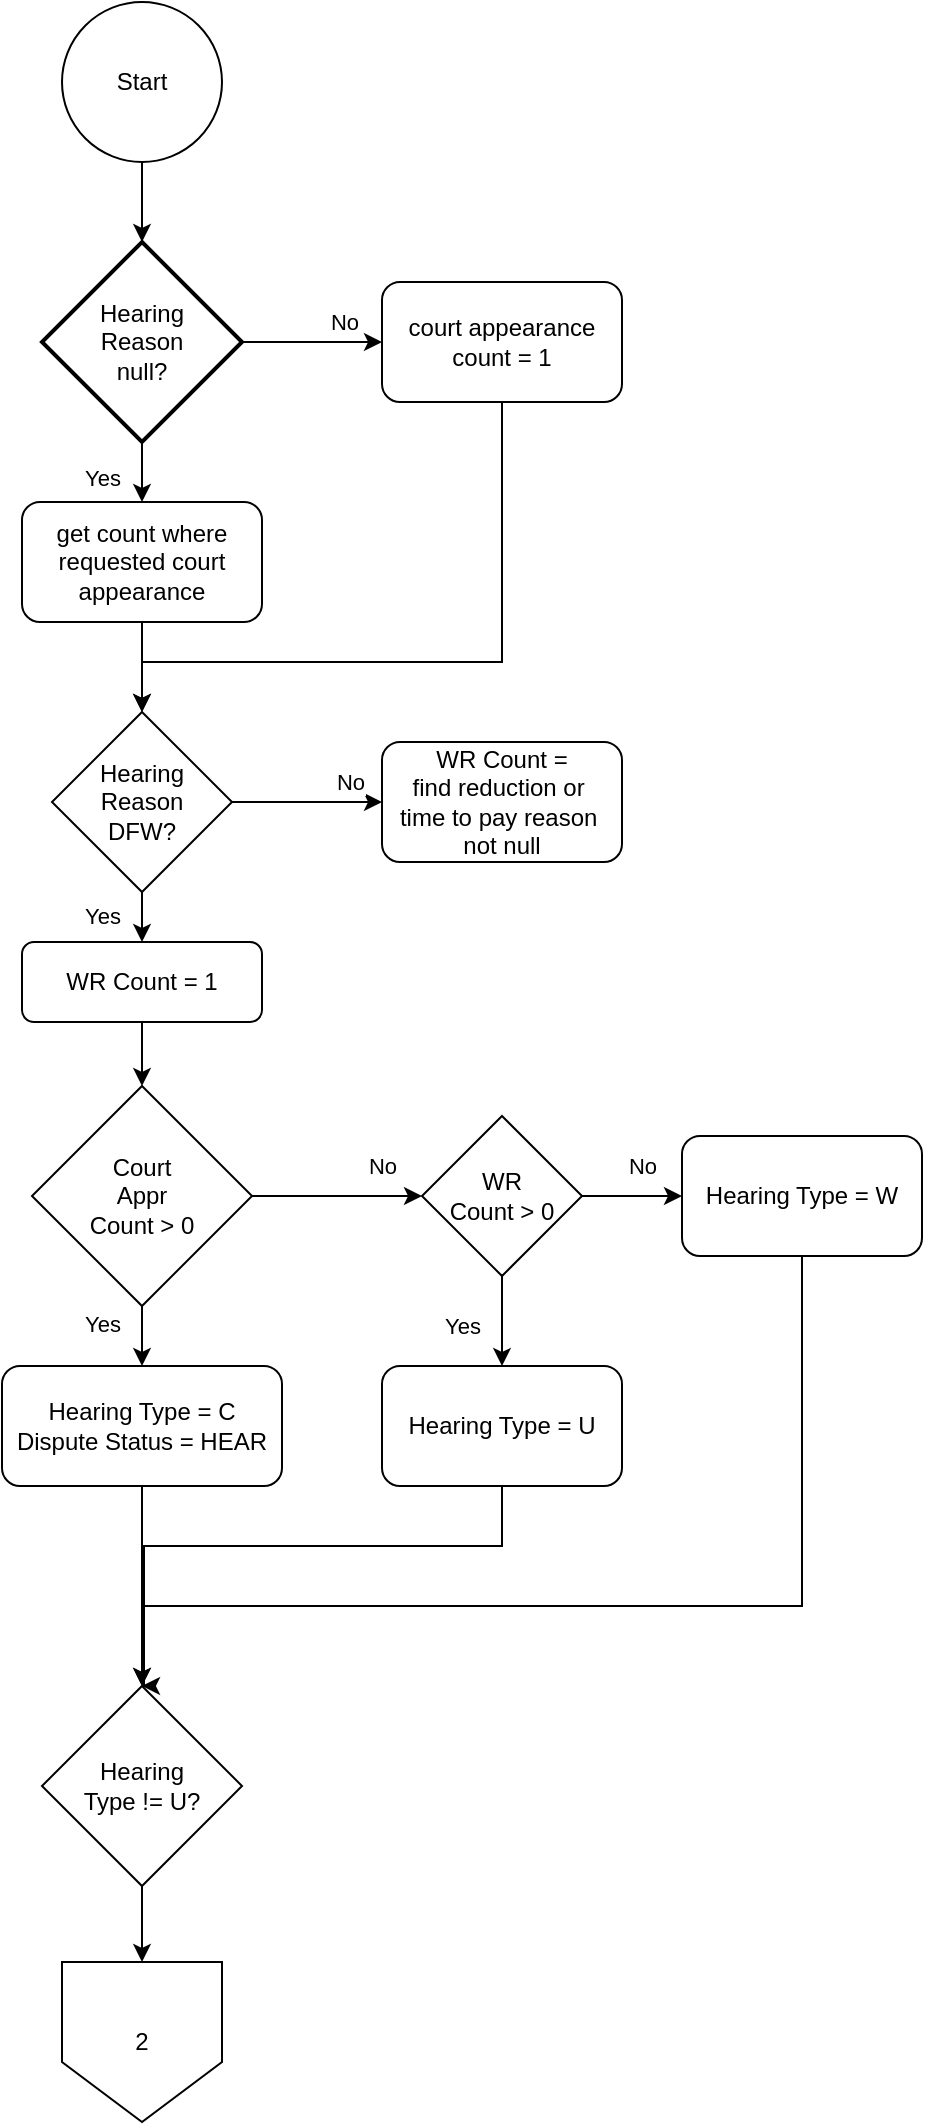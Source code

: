 <mxfile version="26.0.4" pages="5">
  <diagram id="C5RBs43oDa-KdzZeNtuy" name="prCreateDispute">
    <mxGraphModel dx="1434" dy="836" grid="1" gridSize="10" guides="1" tooltips="1" connect="1" arrows="1" fold="1" page="1" pageScale="1" pageWidth="827" pageHeight="1169" math="0" shadow="0">
      <root>
        <mxCell id="WIyWlLk6GJQsqaUBKTNV-0" />
        <mxCell id="WIyWlLk6GJQsqaUBKTNV-1" parent="WIyWlLk6GJQsqaUBKTNV-0" />
        <mxCell id="m1DdPAOqQGmF588avAD0-4" value="" style="edgeStyle=orthogonalEdgeStyle;rounded=0;orthogonalLoop=1;jettySize=auto;html=1;" edge="1" parent="WIyWlLk6GJQsqaUBKTNV-1" source="m1DdPAOqQGmF588avAD0-1" target="m1DdPAOqQGmF588avAD0-3">
          <mxGeometry relative="1" as="geometry" />
        </mxCell>
        <mxCell id="m1DdPAOqQGmF588avAD0-5" value="Yes" style="edgeLabel;html=1;align=center;verticalAlign=middle;resizable=0;points=[];" vertex="1" connectable="0" parent="m1DdPAOqQGmF588avAD0-4">
          <mxGeometry x="-0.425" y="-2" relative="1" as="geometry">
            <mxPoint x="-18" y="3" as="offset" />
          </mxGeometry>
        </mxCell>
        <mxCell id="m1DdPAOqQGmF588avAD0-7" value="" style="edgeStyle=orthogonalEdgeStyle;rounded=0;orthogonalLoop=1;jettySize=auto;html=1;" edge="1" parent="WIyWlLk6GJQsqaUBKTNV-1" source="m1DdPAOqQGmF588avAD0-1" target="m1DdPAOqQGmF588avAD0-6">
          <mxGeometry relative="1" as="geometry" />
        </mxCell>
        <mxCell id="m1DdPAOqQGmF588avAD0-8" value="No" style="edgeLabel;html=1;align=center;verticalAlign=middle;resizable=0;points=[];" vertex="1" connectable="0" parent="m1DdPAOqQGmF588avAD0-7">
          <mxGeometry x="-0.16" y="-1" relative="1" as="geometry">
            <mxPoint x="21" y="-11" as="offset" />
          </mxGeometry>
        </mxCell>
        <mxCell id="m1DdPAOqQGmF588avAD0-1" value="Hearing&lt;div&gt;Reason&lt;/div&gt;&lt;div&gt;null?&lt;/div&gt;" style="strokeWidth=2;html=1;shape=mxgraph.flowchart.decision;whiteSpace=wrap;" vertex="1" parent="WIyWlLk6GJQsqaUBKTNV-1">
          <mxGeometry x="100" y="160" width="100" height="100" as="geometry" />
        </mxCell>
        <mxCell id="m1DdPAOqQGmF588avAD0-12" value="" style="edgeStyle=orthogonalEdgeStyle;rounded=0;orthogonalLoop=1;jettySize=auto;html=1;" edge="1" parent="WIyWlLk6GJQsqaUBKTNV-1" source="m1DdPAOqQGmF588avAD0-3" target="m1DdPAOqQGmF588avAD0-9">
          <mxGeometry relative="1" as="geometry" />
        </mxCell>
        <mxCell id="m1DdPAOqQGmF588avAD0-3" value="get count where&lt;div&gt;requested court&lt;/div&gt;&lt;div&gt;appearance&lt;/div&gt;" style="rounded=1;whiteSpace=wrap;html=1;" vertex="1" parent="WIyWlLk6GJQsqaUBKTNV-1">
          <mxGeometry x="90" y="290" width="120" height="60" as="geometry" />
        </mxCell>
        <mxCell id="m1DdPAOqQGmF588avAD0-13" style="edgeStyle=orthogonalEdgeStyle;rounded=0;orthogonalLoop=1;jettySize=auto;html=1;" edge="1" parent="WIyWlLk6GJQsqaUBKTNV-1" source="m1DdPAOqQGmF588avAD0-6" target="m1DdPAOqQGmF588avAD0-9">
          <mxGeometry relative="1" as="geometry">
            <Array as="points">
              <mxPoint x="330" y="370" />
              <mxPoint x="150" y="370" />
            </Array>
          </mxGeometry>
        </mxCell>
        <mxCell id="m1DdPAOqQGmF588avAD0-6" value="court appearance&lt;div&gt;count = 1&lt;/div&gt;" style="rounded=1;whiteSpace=wrap;html=1;" vertex="1" parent="WIyWlLk6GJQsqaUBKTNV-1">
          <mxGeometry x="270" y="180" width="120" height="60" as="geometry" />
        </mxCell>
        <mxCell id="m1DdPAOqQGmF588avAD0-15" value="" style="edgeStyle=orthogonalEdgeStyle;rounded=0;orthogonalLoop=1;jettySize=auto;html=1;" edge="1" parent="WIyWlLk6GJQsqaUBKTNV-1" source="m1DdPAOqQGmF588avAD0-9" target="m1DdPAOqQGmF588avAD0-14">
          <mxGeometry relative="1" as="geometry" />
        </mxCell>
        <mxCell id="m1DdPAOqQGmF588avAD0-16" value="No" style="edgeLabel;html=1;align=center;verticalAlign=middle;resizable=0;points=[];" vertex="1" connectable="0" parent="m1DdPAOqQGmF588avAD0-15">
          <mxGeometry x="-0.45" y="1" relative="1" as="geometry">
            <mxPoint x="38" y="-9" as="offset" />
          </mxGeometry>
        </mxCell>
        <mxCell id="m1DdPAOqQGmF588avAD0-18" value="" style="edgeStyle=orthogonalEdgeStyle;rounded=0;orthogonalLoop=1;jettySize=auto;html=1;" edge="1" parent="WIyWlLk6GJQsqaUBKTNV-1" source="m1DdPAOqQGmF588avAD0-9" target="m1DdPAOqQGmF588avAD0-17">
          <mxGeometry relative="1" as="geometry" />
        </mxCell>
        <mxCell id="m1DdPAOqQGmF588avAD0-37" value="Yes" style="edgeLabel;html=1;align=center;verticalAlign=middle;resizable=0;points=[];" vertex="1" connectable="0" parent="m1DdPAOqQGmF588avAD0-18">
          <mxGeometry x="0.527" y="-2" relative="1" as="geometry">
            <mxPoint x="-18" as="offset" />
          </mxGeometry>
        </mxCell>
        <mxCell id="m1DdPAOqQGmF588avAD0-9" value="Hearing&lt;div&gt;Reason&lt;/div&gt;&lt;div&gt;DFW?&lt;/div&gt;" style="rhombus;whiteSpace=wrap;html=1;" vertex="1" parent="WIyWlLk6GJQsqaUBKTNV-1">
          <mxGeometry x="105" y="395" width="90" height="90" as="geometry" />
        </mxCell>
        <mxCell id="m1DdPAOqQGmF588avAD0-14" value="WR Count =&lt;div&gt;find reduction or&amp;nbsp;&lt;/div&gt;&lt;div&gt;time to pay reason&amp;nbsp;&lt;/div&gt;&lt;div&gt;not null&lt;/div&gt;" style="rounded=1;whiteSpace=wrap;html=1;" vertex="1" parent="WIyWlLk6GJQsqaUBKTNV-1">
          <mxGeometry x="270" y="410" width="120" height="60" as="geometry" />
        </mxCell>
        <mxCell id="m1DdPAOqQGmF588avAD0-20" value="" style="edgeStyle=orthogonalEdgeStyle;rounded=0;orthogonalLoop=1;jettySize=auto;html=1;" edge="1" parent="WIyWlLk6GJQsqaUBKTNV-1" source="m1DdPAOqQGmF588avAD0-17" target="m1DdPAOqQGmF588avAD0-19">
          <mxGeometry relative="1" as="geometry" />
        </mxCell>
        <mxCell id="m1DdPAOqQGmF588avAD0-17" value="WR Count = 1" style="rounded=1;whiteSpace=wrap;html=1;" vertex="1" parent="WIyWlLk6GJQsqaUBKTNV-1">
          <mxGeometry x="90" y="510" width="120" height="40" as="geometry" />
        </mxCell>
        <mxCell id="m1DdPAOqQGmF588avAD0-22" value="" style="edgeStyle=orthogonalEdgeStyle;rounded=0;orthogonalLoop=1;jettySize=auto;html=1;" edge="1" parent="WIyWlLk6GJQsqaUBKTNV-1" source="m1DdPAOqQGmF588avAD0-19" target="m1DdPAOqQGmF588avAD0-21">
          <mxGeometry relative="1" as="geometry" />
        </mxCell>
        <mxCell id="m1DdPAOqQGmF588avAD0-30" value="No" style="edgeLabel;html=1;align=center;verticalAlign=middle;resizable=0;points=[];" vertex="1" connectable="0" parent="m1DdPAOqQGmF588avAD0-22">
          <mxGeometry x="-0.2" y="1" relative="1" as="geometry">
            <mxPoint x="31" y="-14" as="offset" />
          </mxGeometry>
        </mxCell>
        <mxCell id="m1DdPAOqQGmF588avAD0-24" value="" style="edgeStyle=orthogonalEdgeStyle;rounded=0;orthogonalLoop=1;jettySize=auto;html=1;" edge="1" parent="WIyWlLk6GJQsqaUBKTNV-1" source="m1DdPAOqQGmF588avAD0-19" target="m1DdPAOqQGmF588avAD0-23">
          <mxGeometry relative="1" as="geometry" />
        </mxCell>
        <mxCell id="m1DdPAOqQGmF588avAD0-29" value="Yes" style="edgeLabel;html=1;align=center;verticalAlign=middle;resizable=0;points=[];" vertex="1" connectable="0" parent="m1DdPAOqQGmF588avAD0-24">
          <mxGeometry x="-0.64" y="-1" relative="1" as="geometry">
            <mxPoint x="-19" as="offset" />
          </mxGeometry>
        </mxCell>
        <mxCell id="m1DdPAOqQGmF588avAD0-19" value="Court&lt;div&gt;Appr&lt;/div&gt;&lt;div&gt;Count &amp;gt; 0&lt;/div&gt;" style="rhombus;whiteSpace=wrap;html=1;" vertex="1" parent="WIyWlLk6GJQsqaUBKTNV-1">
          <mxGeometry x="95" y="582" width="110" height="110" as="geometry" />
        </mxCell>
        <mxCell id="m1DdPAOqQGmF588avAD0-27" value="" style="edgeStyle=orthogonalEdgeStyle;rounded=0;orthogonalLoop=1;jettySize=auto;html=1;" edge="1" parent="WIyWlLk6GJQsqaUBKTNV-1" source="m1DdPAOqQGmF588avAD0-21" target="m1DdPAOqQGmF588avAD0-25">
          <mxGeometry relative="1" as="geometry" />
        </mxCell>
        <mxCell id="m1DdPAOqQGmF588avAD0-28" value="Yes" style="edgeLabel;html=1;align=center;verticalAlign=middle;resizable=0;points=[];" vertex="1" connectable="0" parent="m1DdPAOqQGmF588avAD0-27">
          <mxGeometry x="-0.289" relative="1" as="geometry">
            <mxPoint x="-20" y="9" as="offset" />
          </mxGeometry>
        </mxCell>
        <mxCell id="m1DdPAOqQGmF588avAD0-31" value="" style="edgeStyle=orthogonalEdgeStyle;rounded=0;orthogonalLoop=1;jettySize=auto;html=1;" edge="1" parent="WIyWlLk6GJQsqaUBKTNV-1" source="m1DdPAOqQGmF588avAD0-21" target="m1DdPAOqQGmF588avAD0-26">
          <mxGeometry relative="1" as="geometry" />
        </mxCell>
        <mxCell id="m1DdPAOqQGmF588avAD0-32" value="No" style="edgeLabel;html=1;align=center;verticalAlign=middle;resizable=0;points=[];" vertex="1" connectable="0" parent="m1DdPAOqQGmF588avAD0-31">
          <mxGeometry x="-0.16" y="2" relative="1" as="geometry">
            <mxPoint x="9" y="-13" as="offset" />
          </mxGeometry>
        </mxCell>
        <mxCell id="m1DdPAOqQGmF588avAD0-21" value="WR&lt;div&gt;Count &amp;gt; 0&lt;/div&gt;" style="rhombus;whiteSpace=wrap;html=1;" vertex="1" parent="WIyWlLk6GJQsqaUBKTNV-1">
          <mxGeometry x="290" y="597" width="80" height="80" as="geometry" />
        </mxCell>
        <mxCell id="m1DdPAOqQGmF588avAD0-34" value="" style="edgeStyle=orthogonalEdgeStyle;rounded=0;orthogonalLoop=1;jettySize=auto;html=1;" edge="1" parent="WIyWlLk6GJQsqaUBKTNV-1" source="m1DdPAOqQGmF588avAD0-23" target="m1DdPAOqQGmF588avAD0-33">
          <mxGeometry relative="1" as="geometry" />
        </mxCell>
        <mxCell id="m1DdPAOqQGmF588avAD0-23" value="Hearing Type = C&lt;div&gt;Dispute Status = HEAR&lt;/div&gt;" style="rounded=1;whiteSpace=wrap;html=1;" vertex="1" parent="WIyWlLk6GJQsqaUBKTNV-1">
          <mxGeometry x="80" y="722" width="140" height="60" as="geometry" />
        </mxCell>
        <mxCell id="m1DdPAOqQGmF588avAD0-35" style="edgeStyle=orthogonalEdgeStyle;rounded=0;orthogonalLoop=1;jettySize=auto;html=1;" edge="1" parent="WIyWlLk6GJQsqaUBKTNV-1" source="m1DdPAOqQGmF588avAD0-25">
          <mxGeometry relative="1" as="geometry">
            <mxPoint x="150" y="882" as="targetPoint" />
            <Array as="points">
              <mxPoint x="330" y="812" />
              <mxPoint x="151" y="812" />
            </Array>
          </mxGeometry>
        </mxCell>
        <mxCell id="m1DdPAOqQGmF588avAD0-25" value="Hearing Type = U" style="rounded=1;whiteSpace=wrap;html=1;" vertex="1" parent="WIyWlLk6GJQsqaUBKTNV-1">
          <mxGeometry x="270" y="722" width="120" height="60" as="geometry" />
        </mxCell>
        <mxCell id="m1DdPAOqQGmF588avAD0-36" style="edgeStyle=orthogonalEdgeStyle;rounded=0;orthogonalLoop=1;jettySize=auto;html=1;" edge="1" parent="WIyWlLk6GJQsqaUBKTNV-1" source="m1DdPAOqQGmF588avAD0-26" target="m1DdPAOqQGmF588avAD0-33">
          <mxGeometry relative="1" as="geometry">
            <Array as="points">
              <mxPoint x="480" y="842" />
              <mxPoint x="150" y="842" />
            </Array>
          </mxGeometry>
        </mxCell>
        <mxCell id="m1DdPAOqQGmF588avAD0-26" value="Hearing Type = W" style="rounded=1;whiteSpace=wrap;html=1;" vertex="1" parent="WIyWlLk6GJQsqaUBKTNV-1">
          <mxGeometry x="420" y="607" width="120" height="60" as="geometry" />
        </mxCell>
        <mxCell id="Efubo1wc3UFcqpRqYSdm-0" value="" style="edgeStyle=orthogonalEdgeStyle;rounded=0;orthogonalLoop=1;jettySize=auto;html=1;" edge="1" parent="WIyWlLk6GJQsqaUBKTNV-1" source="m1DdPAOqQGmF588avAD0-33" target="m1DdPAOqQGmF588avAD0-38">
          <mxGeometry relative="1" as="geometry" />
        </mxCell>
        <mxCell id="m1DdPAOqQGmF588avAD0-33" value="Hearing&lt;div&gt;Type != U?&lt;/div&gt;" style="rhombus;whiteSpace=wrap;html=1;" vertex="1" parent="WIyWlLk6GJQsqaUBKTNV-1">
          <mxGeometry x="100" y="882" width="100" height="100" as="geometry" />
        </mxCell>
        <UserObject label="2" link="data:page/id,CHhvzhvkEKNey-iGWPLP" id="m1DdPAOqQGmF588avAD0-38">
          <mxCell style="shape=offPageConnector;whiteSpace=wrap;html=1;" vertex="1" parent="WIyWlLk6GJQsqaUBKTNV-1">
            <mxGeometry x="110" y="1020" width="80" height="80" as="geometry" />
          </mxCell>
        </UserObject>
        <mxCell id="xyjWh9T9Yjqq06rUmHZp-1" value="" style="edgeStyle=orthogonalEdgeStyle;rounded=0;orthogonalLoop=1;jettySize=auto;html=1;" edge="1" parent="WIyWlLk6GJQsqaUBKTNV-1" source="xyjWh9T9Yjqq06rUmHZp-0" target="m1DdPAOqQGmF588avAD0-1">
          <mxGeometry relative="1" as="geometry" />
        </mxCell>
        <mxCell id="xyjWh9T9Yjqq06rUmHZp-0" value="Start" style="ellipse;whiteSpace=wrap;html=1;aspect=fixed;" vertex="1" parent="WIyWlLk6GJQsqaUBKTNV-1">
          <mxGeometry x="110" y="40" width="80" height="80" as="geometry" />
        </mxCell>
      </root>
    </mxGraphModel>
  </diagram>
  <diagram id="CHhvzhvkEKNey-iGWPLP" name="2">
    <mxGraphModel dx="1434" dy="836" grid="1" gridSize="10" guides="1" tooltips="1" connect="1" arrows="1" fold="1" page="1" pageScale="1" pageWidth="850" pageHeight="1100" math="0" shadow="0">
      <root>
        <mxCell id="0" />
        <mxCell id="1" parent="0" />
        <mxCell id="yWGhMCB7Y8ylJ5BBb1BG-2" value="" style="edgeStyle=orthogonalEdgeStyle;rounded=0;orthogonalLoop=1;jettySize=auto;html=1;" edge="1" parent="1" source="0JwA-0Fz_8hX73jE5a2N-1" target="yWGhMCB7Y8ylJ5BBb1BG-1">
          <mxGeometry relative="1" as="geometry" />
        </mxCell>
        <UserObject label="2" link="data:page/id,C5RBs43oDa-KdzZeNtuy" id="0JwA-0Fz_8hX73jE5a2N-1">
          <mxCell style="shape=offPageConnector;whiteSpace=wrap;html=1;" vertex="1" parent="1">
            <mxGeometry x="105" y="40" width="80" height="80" as="geometry" />
          </mxCell>
        </UserObject>
        <mxCell id="yWGhMCB7Y8ylJ5BBb1BG-4" value="" style="edgeStyle=orthogonalEdgeStyle;rounded=0;orthogonalLoop=1;jettySize=auto;html=1;" edge="1" parent="1" source="yWGhMCB7Y8ylJ5BBb1BG-1" target="yWGhMCB7Y8ylJ5BBb1BG-3">
          <mxGeometry relative="1" as="geometry" />
        </mxCell>
        <mxCell id="yWGhMCB7Y8ylJ5BBb1BG-5" value="No" style="edgeLabel;html=1;align=center;verticalAlign=middle;resizable=0;points=[];" vertex="1" connectable="0" parent="yWGhMCB7Y8ylJ5BBb1BG-4">
          <mxGeometry x="-0.236" y="-2" relative="1" as="geometry">
            <mxPoint x="147" y="-17" as="offset" />
          </mxGeometry>
        </mxCell>
        <mxCell id="yWGhMCB7Y8ylJ5BBb1BG-7" value="" style="edgeStyle=orthogonalEdgeStyle;rounded=0;orthogonalLoop=1;jettySize=auto;html=1;" edge="1" parent="1" source="yWGhMCB7Y8ylJ5BBb1BG-1" target="yWGhMCB7Y8ylJ5BBb1BG-6">
          <mxGeometry relative="1" as="geometry" />
        </mxCell>
        <mxCell id="yWGhMCB7Y8ylJ5BBb1BG-8" value="Yes" style="edgeLabel;html=1;align=center;verticalAlign=middle;resizable=0;points=[];" vertex="1" connectable="0" parent="yWGhMCB7Y8ylJ5BBb1BG-7">
          <mxGeometry x="-0.48" y="-2" relative="1" as="geometry">
            <mxPoint x="-13" y="17" as="offset" />
          </mxGeometry>
        </mxCell>
        <mxCell id="yWGhMCB7Y8ylJ5BBb1BG-1" value="Does TCO&lt;div&gt;dispute&lt;/div&gt;&lt;div&gt;exist with&lt;/div&gt;&lt;div&gt;this RCC?&lt;/div&gt;" style="rhombus;whiteSpace=wrap;html=1;" vertex="1" parent="1">
          <mxGeometry x="80" y="140" width="130" height="130" as="geometry" />
        </mxCell>
        <mxCell id="2RO1lXmYmMBYdyaWNLi6-1" style="edgeStyle=orthogonalEdgeStyle;rounded=0;orthogonalLoop=1;jettySize=auto;html=1;exitX=0.5;exitY=1;exitDx=0;exitDy=0;entryX=0.5;entryY=0;entryDx=0;entryDy=0;" edge="1" parent="1" source="yWGhMCB7Y8ylJ5BBb1BG-3" target="yWGhMCB7Y8ylJ5BBb1BG-30">
          <mxGeometry relative="1" as="geometry">
            <mxPoint x="550" y="990" as="targetPoint" />
            <mxPoint x="560" y="290" as="sourcePoint" />
          </mxGeometry>
        </mxCell>
        <mxCell id="yWGhMCB7Y8ylJ5BBb1BG-3" value="Save Dispute" style="rounded=1;whiteSpace=wrap;html=1;" vertex="1" parent="1">
          <mxGeometry x="480" y="177.5" width="120" height="55" as="geometry" />
        </mxCell>
        <mxCell id="yWGhMCB7Y8ylJ5BBb1BG-12" value="" style="edgeStyle=orthogonalEdgeStyle;rounded=0;orthogonalLoop=1;jettySize=auto;html=1;" edge="1" parent="1" source="yWGhMCB7Y8ylJ5BBb1BG-6" target="yWGhMCB7Y8ylJ5BBb1BG-11">
          <mxGeometry relative="1" as="geometry" />
        </mxCell>
        <mxCell id="yWGhMCB7Y8ylJ5BBb1BG-14" value="No" style="edgeLabel;html=1;align=center;verticalAlign=middle;resizable=0;points=[];" vertex="1" connectable="0" parent="yWGhMCB7Y8ylJ5BBb1BG-12">
          <mxGeometry x="0.022" relative="1" as="geometry">
            <mxPoint x="19" y="-10" as="offset" />
          </mxGeometry>
        </mxCell>
        <mxCell id="yWGhMCB7Y8ylJ5BBb1BG-22" value="" style="edgeStyle=orthogonalEdgeStyle;rounded=0;orthogonalLoop=1;jettySize=auto;html=1;" edge="1" parent="1" source="yWGhMCB7Y8ylJ5BBb1BG-6" target="yWGhMCB7Y8ylJ5BBb1BG-21">
          <mxGeometry relative="1" as="geometry" />
        </mxCell>
        <mxCell id="yWGhMCB7Y8ylJ5BBb1BG-6" value="Hearing&lt;div&gt;Type = W?&lt;/div&gt;" style="rhombus;whiteSpace=wrap;html=1;" vertex="1" parent="1">
          <mxGeometry x="95" y="320" width="100" height="100" as="geometry" />
        </mxCell>
        <mxCell id="yWGhMCB7Y8ylJ5BBb1BG-18" value="" style="edgeStyle=orthogonalEdgeStyle;rounded=0;orthogonalLoop=1;jettySize=auto;html=1;" edge="1" parent="1" source="yWGhMCB7Y8ylJ5BBb1BG-11" target="yWGhMCB7Y8ylJ5BBb1BG-17">
          <mxGeometry relative="1" as="geometry" />
        </mxCell>
        <mxCell id="yWGhMCB7Y8ylJ5BBb1BG-19" value="Yes" style="edgeLabel;html=1;align=center;verticalAlign=middle;resizable=0;points=[];" vertex="1" connectable="0" parent="yWGhMCB7Y8ylJ5BBb1BG-18">
          <mxGeometry x="-0.15" y="3" relative="1" as="geometry">
            <mxPoint x="-23" y="3" as="offset" />
          </mxGeometry>
        </mxCell>
        <mxCell id="yWGhMCB7Y8ylJ5BBb1BG-11" value="Dispute&lt;div&gt;Status =&lt;/div&gt;&lt;div&gt;&#39;REQH&#39;?&lt;/div&gt;" style="rhombus;whiteSpace=wrap;html=1;" vertex="1" parent="1">
          <mxGeometry x="290" y="320" width="100" height="100" as="geometry" />
        </mxCell>
        <mxCell id="yWGhMCB7Y8ylJ5BBb1BG-23" style="edgeStyle=orthogonalEdgeStyle;rounded=0;orthogonalLoop=1;jettySize=auto;html=1;entryX=0.5;entryY=0;entryDx=0;entryDy=0;" edge="1" parent="1" source="yWGhMCB7Y8ylJ5BBb1BG-17" target="yWGhMCB7Y8ylJ5BBb1BG-21">
          <mxGeometry relative="1" as="geometry" />
        </mxCell>
        <mxCell id="yWGhMCB7Y8ylJ5BBb1BG-17" value="Hearing Type = C&lt;div&gt;Dispute Status = HEAR&lt;/div&gt;" style="rounded=1;whiteSpace=wrap;html=1;" vertex="1" parent="1">
          <mxGeometry x="280" y="460" width="120" height="60" as="geometry" />
        </mxCell>
        <mxCell id="yWGhMCB7Y8ylJ5BBb1BG-26" value="" style="edgeStyle=orthogonalEdgeStyle;rounded=0;orthogonalLoop=1;jettySize=auto;html=1;" edge="1" parent="1" source="yWGhMCB7Y8ylJ5BBb1BG-21" target="yWGhMCB7Y8ylJ5BBb1BG-24">
          <mxGeometry relative="1" as="geometry" />
        </mxCell>
        <mxCell id="yWGhMCB7Y8ylJ5BBb1BG-21" value="Hearing&lt;div&gt;Type = W or C&lt;/div&gt;&lt;div&gt;Appr Id != null&lt;/div&gt;" style="rhombus;whiteSpace=wrap;html=1;" vertex="1" parent="1">
          <mxGeometry x="80" y="510" width="130" height="130" as="geometry" />
        </mxCell>
        <mxCell id="yWGhMCB7Y8ylJ5BBb1BG-27" value="" style="edgeStyle=orthogonalEdgeStyle;rounded=0;orthogonalLoop=1;jettySize=auto;html=1;" edge="1" parent="1" source="yWGhMCB7Y8ylJ5BBb1BG-24" target="yWGhMCB7Y8ylJ5BBb1BG-25">
          <mxGeometry relative="1" as="geometry" />
        </mxCell>
        <mxCell id="yWGhMCB7Y8ylJ5BBb1BG-24" value="get latest TCO appearance date" style="rounded=1;whiteSpace=wrap;html=1;" vertex="1" parent="1">
          <mxGeometry x="85" y="660" width="120" height="60" as="geometry" />
        </mxCell>
        <mxCell id="yWGhMCB7Y8ylJ5BBb1BG-29" value="" style="edgeStyle=orthogonalEdgeStyle;rounded=0;orthogonalLoop=1;jettySize=auto;html=1;" edge="1" parent="1" source="yWGhMCB7Y8ylJ5BBb1BG-25" target="yWGhMCB7Y8ylJ5BBb1BG-28">
          <mxGeometry relative="1" as="geometry" />
        </mxCell>
        <mxCell id="yWGhMCB7Y8ylJ5BBb1BG-25" value="get JUSTIN appearance date" style="rounded=1;whiteSpace=wrap;html=1;" vertex="1" parent="1">
          <mxGeometry x="85" y="740" width="120" height="60" as="geometry" />
        </mxCell>
        <mxCell id="yWGhMCB7Y8ylJ5BBb1BG-32" value="" style="edgeStyle=orthogonalEdgeStyle;rounded=0;orthogonalLoop=1;jettySize=auto;html=1;" edge="1" parent="1" source="yWGhMCB7Y8ylJ5BBb1BG-28" target="yWGhMCB7Y8ylJ5BBb1BG-31">
          <mxGeometry relative="1" as="geometry" />
        </mxCell>
        <mxCell id="yWGhMCB7Y8ylJ5BBb1BG-33" value="Yes" style="edgeLabel;html=1;align=center;verticalAlign=middle;resizable=0;points=[];" vertex="1" connectable="0" parent="yWGhMCB7Y8ylJ5BBb1BG-32">
          <mxGeometry x="0.6" y="1" relative="1" as="geometry">
            <mxPoint x="-26" as="offset" />
          </mxGeometry>
        </mxCell>
        <mxCell id="yWGhMCB7Y8ylJ5BBb1BG-34" style="edgeStyle=orthogonalEdgeStyle;rounded=0;orthogonalLoop=1;jettySize=auto;html=1;entryX=0.5;entryY=0;entryDx=0;entryDy=0;" edge="1" parent="1" source="yWGhMCB7Y8ylJ5BBb1BG-28" target="yWGhMCB7Y8ylJ5BBb1BG-30">
          <mxGeometry relative="1" as="geometry" />
        </mxCell>
        <mxCell id="yWGhMCB7Y8ylJ5BBb1BG-28" value="Is JUSTIN&lt;div&gt;Appr Date &amp;gt;=&lt;/div&gt;&lt;div&gt;TCO appearance&lt;br&gt;date?&lt;/div&gt;" style="rhombus;whiteSpace=wrap;html=1;" vertex="1" parent="1">
          <mxGeometry x="85" y="820" width="120" height="120" as="geometry" />
        </mxCell>
        <UserObject label="3" link="data:page/id,PYRYAKnc_9TuGc_otPEm" id="yWGhMCB7Y8ylJ5BBb1BG-30">
          <mxCell style="shape=offPageConnector;whiteSpace=wrap;html=1;" vertex="1" parent="1">
            <mxGeometry x="500" y="990" width="80" height="80" as="geometry" />
          </mxCell>
        </UserObject>
        <mxCell id="yWGhMCB7Y8ylJ5BBb1BG-35" style="edgeStyle=orthogonalEdgeStyle;rounded=0;orthogonalLoop=1;jettySize=auto;html=1;entryX=0.5;entryY=0;entryDx=0;entryDy=0;exitX=0.5;exitY=1;exitDx=0;exitDy=0;" edge="1" parent="1" source="yWGhMCB7Y8ylJ5BBb1BG-31" target="yWGhMCB7Y8ylJ5BBb1BG-30">
          <mxGeometry relative="1" as="geometry">
            <mxPoint x="410" y="970" as="targetPoint" />
          </mxGeometry>
        </mxCell>
        <mxCell id="yWGhMCB7Y8ylJ5BBb1BG-31" value="set&lt;div&gt;dispute status type and&lt;/div&gt;&lt;div&gt;hearing type&lt;/div&gt;" style="rounded=1;whiteSpace=wrap;html=1;" vertex="1" parent="1">
          <mxGeometry x="85" y="960" width="120" height="60" as="geometry" />
        </mxCell>
      </root>
    </mxGraphModel>
  </diagram>
  <diagram id="PYRYAKnc_9TuGc_otPEm" name="3">
    <mxGraphModel dx="1434" dy="836" grid="1" gridSize="10" guides="1" tooltips="1" connect="1" arrows="1" fold="1" page="1" pageScale="1" pageWidth="850" pageHeight="1100" math="0" shadow="0">
      <root>
        <mxCell id="0" />
        <mxCell id="1" parent="0" />
        <mxCell id="P0z46HuDpJHT11oREAdA-2" value="" style="edgeStyle=orthogonalEdgeStyle;rounded=0;orthogonalLoop=1;jettySize=auto;html=1;" edge="1" parent="1" source="wQrnpalEDul8-7VqpQ2q-1" target="P0z46HuDpJHT11oREAdA-1">
          <mxGeometry relative="1" as="geometry" />
        </mxCell>
        <UserObject label="3" link="data:page/id,CHhvzhvkEKNey-iGWPLP" id="wQrnpalEDul8-7VqpQ2q-1">
          <mxCell style="shape=offPageConnector;whiteSpace=wrap;html=1;" vertex="1" parent="1">
            <mxGeometry x="80" y="40" width="80" height="80" as="geometry" />
          </mxCell>
        </UserObject>
        <mxCell id="P0z46HuDpJHT11oREAdA-4" value="" style="edgeStyle=orthogonalEdgeStyle;rounded=0;orthogonalLoop=1;jettySize=auto;html=1;" edge="1" parent="1" source="P0z46HuDpJHT11oREAdA-1" target="P0z46HuDpJHT11oREAdA-3">
          <mxGeometry relative="1" as="geometry" />
        </mxCell>
        <mxCell id="P0z46HuDpJHT11oREAdA-1" value="Hearing&lt;div&gt;Type = W or C&lt;/div&gt;&lt;div&gt;Appr Id != null&lt;/div&gt;" style="rhombus;whiteSpace=wrap;html=1;" vertex="1" parent="1">
          <mxGeometry x="55" y="170" width="130" height="130" as="geometry" />
        </mxCell>
        <mxCell id="P0z46HuDpJHT11oREAdA-6" value="" style="edgeStyle=orthogonalEdgeStyle;rounded=0;orthogonalLoop=1;jettySize=auto;html=1;" edge="1" parent="1" source="P0z46HuDpJHT11oREAdA-3" target="P0z46HuDpJHT11oREAdA-5">
          <mxGeometry relative="1" as="geometry" />
        </mxCell>
        <mxCell id="P0z46HuDpJHT11oREAdA-3" value="get appearance date and court room" style="rounded=1;whiteSpace=wrap;html=1;" vertex="1" parent="1">
          <mxGeometry x="60" y="340" width="120" height="60" as="geometry" />
        </mxCell>
        <mxCell id="P0z46HuDpJHT11oREAdA-8" value="" style="edgeStyle=orthogonalEdgeStyle;rounded=0;orthogonalLoop=1;jettySize=auto;html=1;" edge="1" parent="1" source="P0z46HuDpJHT11oREAdA-5" target="P0z46HuDpJHT11oREAdA-7">
          <mxGeometry relative="1" as="geometry" />
        </mxCell>
        <mxCell id="P0z46HuDpJHT11oREAdA-5" value="get JUSTIN adjudicator name" style="rounded=1;whiteSpace=wrap;html=1;" vertex="1" parent="1">
          <mxGeometry x="60" y="430" width="120" height="60" as="geometry" />
        </mxCell>
        <mxCell id="P0z46HuDpJHT11oREAdA-10" style="edgeStyle=orthogonalEdgeStyle;rounded=0;orthogonalLoop=1;jettySize=auto;html=1;" edge="1" parent="1" source="P0z46HuDpJHT11oREAdA-7" target="P0z46HuDpJHT11oREAdA-9">
          <mxGeometry relative="1" as="geometry" />
        </mxCell>
        <mxCell id="P0z46HuDpJHT11oREAdA-11" value="No" style="edgeLabel;html=1;align=center;verticalAlign=middle;resizable=0;points=[];" vertex="1" connectable="0" parent="P0z46HuDpJHT11oREAdA-10">
          <mxGeometry x="0.141" y="2" relative="1" as="geometry">
            <mxPoint x="53" y="-8" as="offset" />
          </mxGeometry>
        </mxCell>
        <mxCell id="P0z46HuDpJHT11oREAdA-13" value="" style="edgeStyle=orthogonalEdgeStyle;rounded=0;orthogonalLoop=1;jettySize=auto;html=1;" edge="1" parent="1" source="P0z46HuDpJHT11oREAdA-7" target="P0z46HuDpJHT11oREAdA-12">
          <mxGeometry relative="1" as="geometry" />
        </mxCell>
        <mxCell id="P0z46HuDpJHT11oREAdA-7" value="TCO&lt;div&gt;Appr&lt;/div&gt;&lt;div&gt;exists?&lt;/div&gt;" style="rhombus;whiteSpace=wrap;html=1;" vertex="1" parent="1">
          <mxGeometry x="80" y="530" width="80" height="80" as="geometry" />
        </mxCell>
        <mxCell id="P0z46HuDpJHT11oREAdA-9" value="create TCO&lt;div&gt;appearance&lt;/div&gt;" style="rounded=1;whiteSpace=wrap;html=1;" vertex="1" parent="1">
          <mxGeometry x="330" y="540" width="120" height="60" as="geometry" />
        </mxCell>
        <mxCell id="P0z46HuDpJHT11oREAdA-15" value="" style="edgeStyle=orthogonalEdgeStyle;rounded=0;orthogonalLoop=1;jettySize=auto;html=1;entryX=0.5;entryY=0;entryDx=0;entryDy=0;" edge="1" parent="1" source="P0z46HuDpJHT11oREAdA-12" target="xrD4s7U_xa2Ijk5fJXoV-1">
          <mxGeometry relative="1" as="geometry">
            <mxPoint x="120" y="760" as="targetPoint" />
          </mxGeometry>
        </mxCell>
        <mxCell id="P0z46HuDpJHT11oREAdA-12" value="update TCO&lt;div&gt;appearance with&amp;nbsp;&lt;/div&gt;&lt;div&gt;date, room, jj name and apearance reason&lt;/div&gt;" style="rounded=1;whiteSpace=wrap;html=1;" vertex="1" parent="1">
          <mxGeometry x="45" y="660" width="150" height="60" as="geometry" />
        </mxCell>
        <UserObject label="4" link="data:page/id,K0nWp1RPRpg-frlgp9cH" id="xrD4s7U_xa2Ijk5fJXoV-1">
          <mxCell style="shape=offPageConnector;whiteSpace=wrap;html=1;" vertex="1" parent="1">
            <mxGeometry x="80" y="770" width="80" height="80" as="geometry" />
          </mxCell>
        </UserObject>
      </root>
    </mxGraphModel>
  </diagram>
  <diagram id="K0nWp1RPRpg-frlgp9cH" name="4">
    <mxGraphModel dx="1434" dy="836" grid="1" gridSize="10" guides="1" tooltips="1" connect="1" arrows="1" fold="1" page="1" pageScale="1" pageWidth="850" pageHeight="1100" math="0" shadow="0">
      <root>
        <mxCell id="0" />
        <mxCell id="1" parent="0" />
        <mxCell id="wjVU5FRmX-C8xc8dWLvP-6" value="" style="edgeStyle=orthogonalEdgeStyle;rounded=0;orthogonalLoop=1;jettySize=auto;html=1;" edge="1" parent="1" source="jKvrPk4g0E__2N56JYwv-1" target="wjVU5FRmX-C8xc8dWLvP-2">
          <mxGeometry relative="1" as="geometry" />
        </mxCell>
        <mxCell id="jKvrPk4g0E__2N56JYwv-1" value="for each&lt;div&gt;matter doc count&lt;/div&gt;&lt;div&gt;on the RCC&lt;/div&gt;" style="html=1;dashed=0;whiteSpace=wrap;shape=mxgraph.dfd.loop" vertex="1" parent="1">
          <mxGeometry x="70" y="150" width="160" height="60" as="geometry" />
        </mxCell>
        <mxCell id="wjVU5FRmX-C8xc8dWLvP-1" value="" style="edgeStyle=orthogonalEdgeStyle;rounded=0;orthogonalLoop=1;jettySize=auto;html=1;" edge="1" parent="1" source="zWNW-U3SiGOYMQW0sQGZ-1" target="jKvrPk4g0E__2N56JYwv-1">
          <mxGeometry relative="1" as="geometry" />
        </mxCell>
        <UserObject label="4" link="data:page/id,PYRYAKnc_9TuGc_otPEm" id="zWNW-U3SiGOYMQW0sQGZ-1">
          <mxCell style="shape=offPageConnector;whiteSpace=wrap;html=1;" vertex="1" parent="1">
            <mxGeometry x="110" y="30" width="80" height="80" as="geometry" />
          </mxCell>
        </UserObject>
        <mxCell id="wjVU5FRmX-C8xc8dWLvP-7" value="" style="edgeStyle=orthogonalEdgeStyle;rounded=0;orthogonalLoop=1;jettySize=auto;html=1;" edge="1" parent="1" source="wjVU5FRmX-C8xc8dWLvP-2" target="wjVU5FRmX-C8xc8dWLvP-3">
          <mxGeometry relative="1" as="geometry" />
        </mxCell>
        <mxCell id="wjVU5FRmX-C8xc8dWLvP-2" value="get JUSTIN inbox count seq no" style="rounded=1;whiteSpace=wrap;html=1;" vertex="1" parent="1">
          <mxGeometry x="90" y="250" width="120" height="60" as="geometry" />
        </mxCell>
        <mxCell id="wjVU5FRmX-C8xc8dWLvP-8" value="" style="edgeStyle=orthogonalEdgeStyle;rounded=0;orthogonalLoop=1;jettySize=auto;html=1;" edge="1" parent="1" source="wjVU5FRmX-C8xc8dWLvP-3" target="wjVU5FRmX-C8xc8dWLvP-4">
          <mxGeometry relative="1" as="geometry" />
        </mxCell>
        <mxCell id="wjVU5FRmX-C8xc8dWLvP-3" value="get OCCAM ticket count id" style="rounded=1;whiteSpace=wrap;html=1;" vertex="1" parent="1">
          <mxGeometry x="90" y="350" width="120" height="60" as="geometry" />
        </mxCell>
        <mxCell id="wjVU5FRmX-C8xc8dWLvP-9" value="" style="edgeStyle=orthogonalEdgeStyle;rounded=0;orthogonalLoop=1;jettySize=auto;html=1;" edge="1" parent="1" source="wjVU5FRmX-C8xc8dWLvP-4" target="wjVU5FRmX-C8xc8dWLvP-5">
          <mxGeometry relative="1" as="geometry" />
        </mxCell>
        <mxCell id="wjVU5FRmX-C8xc8dWLvP-4" value="get OCCAM plea code" style="rounded=1;whiteSpace=wrap;html=1;" vertex="1" parent="1">
          <mxGeometry x="90" y="450" width="120" height="60" as="geometry" />
        </mxCell>
        <mxCell id="wjVU5FRmX-C8xc8dWLvP-11" style="edgeStyle=orthogonalEdgeStyle;rounded=0;orthogonalLoop=1;jettySize=auto;html=1;entryX=0;entryY=0.5;entryDx=0;entryDy=0;" edge="1" parent="1" source="wjVU5FRmX-C8xc8dWLvP-5" target="wjVU5FRmX-C8xc8dWLvP-10">
          <mxGeometry relative="1" as="geometry" />
        </mxCell>
        <mxCell id="wjVU5FRmX-C8xc8dWLvP-12" value="No" style="edgeLabel;html=1;align=center;verticalAlign=middle;resizable=0;points=[];" vertex="1" connectable="0" parent="wjVU5FRmX-C8xc8dWLvP-11">
          <mxGeometry x="0.022" y="2" relative="1" as="geometry">
            <mxPoint x="24" y="-8" as="offset" />
          </mxGeometry>
        </mxCell>
        <mxCell id="wjVU5FRmX-C8xc8dWLvP-21" style="edgeStyle=orthogonalEdgeStyle;rounded=0;orthogonalLoop=1;jettySize=auto;html=1;entryX=0.5;entryY=0;entryDx=0;entryDy=0;" edge="1" parent="1" source="wjVU5FRmX-C8xc8dWLvP-5" target="wjVU5FRmX-C8xc8dWLvP-20">
          <mxGeometry relative="1" as="geometry" />
        </mxCell>
        <mxCell id="wjVU5FRmX-C8xc8dWLvP-22" value="Yes" style="edgeLabel;html=1;align=center;verticalAlign=middle;resizable=0;points=[];" vertex="1" connectable="0" parent="wjVU5FRmX-C8xc8dWLvP-21">
          <mxGeometry x="0.159" y="1" relative="1" as="geometry">
            <mxPoint x="-21" y="41" as="offset" />
          </mxGeometry>
        </mxCell>
        <mxCell id="wjVU5FRmX-C8xc8dWLvP-5" value="TCO&lt;div&gt;count&lt;/div&gt;&lt;div&gt;exists?&lt;/div&gt;" style="rhombus;whiteSpace=wrap;html=1;" vertex="1" parent="1">
          <mxGeometry x="110" y="550" width="80" height="80" as="geometry" />
        </mxCell>
        <mxCell id="wjVU5FRmX-C8xc8dWLvP-15" value="" style="edgeStyle=orthogonalEdgeStyle;rounded=0;orthogonalLoop=1;jettySize=auto;html=1;" edge="1" parent="1" source="wjVU5FRmX-C8xc8dWLvP-10" target="wjVU5FRmX-C8xc8dWLvP-13">
          <mxGeometry relative="1" as="geometry" />
        </mxCell>
        <mxCell id="wjVU5FRmX-C8xc8dWLvP-16" value="Yes" style="edgeLabel;html=1;align=center;verticalAlign=middle;resizable=0;points=[];" vertex="1" connectable="0" parent="wjVU5FRmX-C8xc8dWLvP-15">
          <mxGeometry x="-0.567" y="2" relative="1" as="geometry">
            <mxPoint x="-17" y="15" as="offset" />
          </mxGeometry>
        </mxCell>
        <mxCell id="wjVU5FRmX-C8xc8dWLvP-19" value="" style="edgeStyle=orthogonalEdgeStyle;rounded=0;orthogonalLoop=1;jettySize=auto;html=1;" edge="1" parent="1" source="wjVU5FRmX-C8xc8dWLvP-10" target="wjVU5FRmX-C8xc8dWLvP-18">
          <mxGeometry relative="1" as="geometry" />
        </mxCell>
        <mxCell id="wjVU5FRmX-C8xc8dWLvP-10" value="OCCAM&lt;div&gt;count id&lt;/div&gt;&lt;div&gt;null?&lt;/div&gt;" style="rhombus;whiteSpace=wrap;html=1;" vertex="1" parent="1">
          <mxGeometry x="280" y="545" width="90" height="90" as="geometry" />
        </mxCell>
        <mxCell id="sctt4bxmLvabIyZk6CT_-3" style="edgeStyle=orthogonalEdgeStyle;rounded=0;orthogonalLoop=1;jettySize=auto;html=1;entryX=0.5;entryY=0;entryDx=0;entryDy=0;" edge="1" parent="1" source="wjVU5FRmX-C8xc8dWLvP-13" target="8wKTQ_7G9qnZ6JdonCz--1">
          <mxGeometry relative="1" as="geometry">
            <mxPoint x="150" y="840" as="targetPoint" />
            <Array as="points">
              <mxPoint x="325" y="780" />
              <mxPoint x="150" y="780" />
            </Array>
          </mxGeometry>
        </mxCell>
        <mxCell id="wjVU5FRmX-C8xc8dWLvP-13" value="create OCCAM audit log entry &#39;OCNT&#39;" style="rounded=1;whiteSpace=wrap;html=1;" vertex="1" parent="1">
          <mxGeometry x="265" y="680" width="120" height="60" as="geometry" />
        </mxCell>
        <mxCell id="sctt4bxmLvabIyZk6CT_-4" style="edgeStyle=orthogonalEdgeStyle;rounded=0;orthogonalLoop=1;jettySize=auto;html=1;entryX=0.5;entryY=0;entryDx=0;entryDy=0;" edge="1" parent="1" source="wjVU5FRmX-C8xc8dWLvP-18" target="8wKTQ_7G9qnZ6JdonCz--1">
          <mxGeometry relative="1" as="geometry">
            <mxPoint x="150" y="840" as="targetPoint" />
            <Array as="points">
              <mxPoint x="530" y="810" />
              <mxPoint x="150" y="810" />
            </Array>
          </mxGeometry>
        </mxCell>
        <mxCell id="wjVU5FRmX-C8xc8dWLvP-18" value="tco_dispute&lt;div&gt;pDisputeCountSave&lt;/div&gt;" style="shape=process;whiteSpace=wrap;html=1;backgroundOutline=1;" vertex="1" parent="1">
          <mxGeometry x="450" y="560" width="160" height="60" as="geometry" />
        </mxCell>
        <mxCell id="sctt4bxmLvabIyZk6CT_-2" style="edgeStyle=orthogonalEdgeStyle;rounded=0;orthogonalLoop=1;jettySize=auto;html=1;entryX=0.5;entryY=0;entryDx=0;entryDy=0;" edge="1" parent="1" source="wjVU5FRmX-C8xc8dWLvP-20" target="8wKTQ_7G9qnZ6JdonCz--1">
          <mxGeometry relative="1" as="geometry">
            <mxPoint x="150" y="840" as="targetPoint" />
          </mxGeometry>
        </mxCell>
        <mxCell id="wjVU5FRmX-C8xc8dWLvP-20" value="get TCO dipsute count by OCCAM&lt;div&gt;ticket count id&lt;/div&gt;" style="rounded=1;whiteSpace=wrap;html=1;fillColor=#d80073;fontColor=#ffffff;strokeColor=#A50040;" vertex="1" parent="1">
          <mxGeometry x="90" y="690" width="120" height="60" as="geometry" />
        </mxCell>
        <UserObject label="5" link="data:page/id,noI4fQOMHcdq1qRlhWPb" id="8wKTQ_7G9qnZ6JdonCz--1">
          <mxCell style="shape=offPageConnector;whiteSpace=wrap;html=1;" vertex="1" parent="1">
            <mxGeometry x="110" y="880" width="80" height="80" as="geometry" />
          </mxCell>
        </UserObject>
      </root>
    </mxGraphModel>
  </diagram>
  <diagram id="noI4fQOMHcdq1qRlhWPb" name="5">
    <mxGraphModel dx="1434" dy="836" grid="1" gridSize="10" guides="1" tooltips="1" connect="1" arrows="1" fold="1" page="1" pageScale="1" pageWidth="850" pageHeight="1100" math="0" shadow="0">
      <root>
        <mxCell id="0" />
        <mxCell id="1" parent="0" />
        <mxCell id="Z5D-c4volNSAWIqP4s91-4" value="" style="edgeStyle=orthogonalEdgeStyle;rounded=0;orthogonalLoop=1;jettySize=auto;html=1;entryX=0.5;entryY=0;entryDx=0;entryDy=0;" edge="1" parent="1" source="YH3NwLCiiL67TqK2_lMo-1" target="Z5D-c4volNSAWIqP4s91-9">
          <mxGeometry relative="1" as="geometry">
            <mxPoint x="285" y="330" as="targetPoint" />
          </mxGeometry>
        </mxCell>
        <mxCell id="Z5D-c4volNSAWIqP4s91-7" value="Yes" style="edgeLabel;html=1;align=center;verticalAlign=middle;resizable=0;points=[];" vertex="1" connectable="0" parent="Z5D-c4volNSAWIqP4s91-4">
          <mxGeometry x="-0.3" y="-2" relative="1" as="geometry">
            <mxPoint x="-18" y="25" as="offset" />
          </mxGeometry>
        </mxCell>
        <mxCell id="Z5D-c4volNSAWIqP4s91-8" style="edgeStyle=orthogonalEdgeStyle;rounded=0;orthogonalLoop=1;jettySize=auto;html=1;" edge="1" parent="1" source="YH3NwLCiiL67TqK2_lMo-1" target="Z5D-c4volNSAWIqP4s91-2">
          <mxGeometry relative="1" as="geometry" />
        </mxCell>
        <mxCell id="Z5D-c4volNSAWIqP4s91-10" value="No" style="edgeLabel;html=1;align=center;verticalAlign=middle;resizable=0;points=[];" vertex="1" connectable="0" parent="Z5D-c4volNSAWIqP4s91-8">
          <mxGeometry x="-0.828" y="2" relative="1" as="geometry">
            <mxPoint x="-47" y="-13" as="offset" />
          </mxGeometry>
        </mxCell>
        <mxCell id="YH3NwLCiiL67TqK2_lMo-1" value="Hearing&lt;div&gt;Type = W or C&lt;/div&gt;&lt;div&gt;Appr Id != null&lt;/div&gt;" style="rhombus;whiteSpace=wrap;html=1;" vertex="1" parent="1">
          <mxGeometry x="220" y="160" width="130" height="130" as="geometry" />
        </mxCell>
        <mxCell id="Z5D-c4volNSAWIqP4s91-1" style="edgeStyle=orthogonalEdgeStyle;rounded=0;orthogonalLoop=1;jettySize=auto;html=1;entryX=0.5;entryY=0;entryDx=0;entryDy=0;" edge="1" parent="1" source="eb452ZSEek_p5YcflhH3-1" target="YH3NwLCiiL67TqK2_lMo-1">
          <mxGeometry relative="1" as="geometry" />
        </mxCell>
        <UserObject label="5" link="data:page/id,K0nWp1RPRpg-frlgp9cH" id="eb452ZSEek_p5YcflhH3-1">
          <mxCell style="shape=offPageConnector;whiteSpace=wrap;html=1;" vertex="1" parent="1">
            <mxGeometry x="245" y="30" width="80" height="80" as="geometry" />
          </mxCell>
        </UserObject>
        <mxCell id="Z5D-c4volNSAWIqP4s91-2" value="Finished" style="ellipse;whiteSpace=wrap;html=1;aspect=fixed;" vertex="1" parent="1">
          <mxGeometry x="545" y="920" width="80" height="80" as="geometry" />
        </mxCell>
        <mxCell id="Z5D-c4volNSAWIqP4s91-12" value="" style="edgeStyle=orthogonalEdgeStyle;rounded=0;orthogonalLoop=1;jettySize=auto;html=1;" edge="1" parent="1" source="Z5D-c4volNSAWIqP4s91-9" target="Z5D-c4volNSAWIqP4s91-11">
          <mxGeometry relative="1" as="geometry" />
        </mxCell>
        <mxCell id="Z5D-c4volNSAWIqP4s91-13" value="Yes" style="edgeLabel;html=1;align=center;verticalAlign=middle;resizable=0;points=[];" vertex="1" connectable="0" parent="Z5D-c4volNSAWIqP4s91-12">
          <mxGeometry x="-0.12" y="-1" relative="1" as="geometry">
            <mxPoint x="-19" y="8" as="offset" />
          </mxGeometry>
        </mxCell>
        <mxCell id="Z5D-c4volNSAWIqP4s91-16" style="edgeStyle=orthogonalEdgeStyle;rounded=0;orthogonalLoop=1;jettySize=auto;html=1;entryX=0.5;entryY=0;entryDx=0;entryDy=0;" edge="1" parent="1" source="Z5D-c4volNSAWIqP4s91-9" target="Z5D-c4volNSAWIqP4s91-2">
          <mxGeometry relative="1" as="geometry" />
        </mxCell>
        <mxCell id="Z5D-c4volNSAWIqP4s91-17" value="No" style="edgeLabel;html=1;align=center;verticalAlign=middle;resizable=0;points=[];" vertex="1" connectable="0" parent="Z5D-c4volNSAWIqP4s91-16">
          <mxGeometry x="-0.834" y="1" relative="1" as="geometry">
            <mxPoint x="-34" y="-19" as="offset" />
          </mxGeometry>
        </mxCell>
        <mxCell id="Z5D-c4volNSAWIqP4s91-9" value="TCO&lt;br&gt;appearance charge count exists?" style="rhombus;whiteSpace=wrap;html=1;" vertex="1" parent="1">
          <mxGeometry x="225" y="360" width="120" height="120" as="geometry" />
        </mxCell>
        <mxCell id="Z5D-c4volNSAWIqP4s91-14" style="edgeStyle=orthogonalEdgeStyle;rounded=0;orthogonalLoop=1;jettySize=auto;html=1;" edge="1" parent="1" source="Z5D-c4volNSAWIqP4s91-11">
          <mxGeometry relative="1" as="geometry">
            <mxPoint x="585" y="920" as="targetPoint" />
          </mxGeometry>
        </mxCell>
        <mxCell id="Z5D-c4volNSAWIqP4s91-15" value="No" style="edgeLabel;html=1;align=center;verticalAlign=middle;resizable=0;points=[];" vertex="1" connectable="0" parent="Z5D-c4volNSAWIqP4s91-14">
          <mxGeometry x="-0.635" y="-2" relative="1" as="geometry">
            <mxPoint x="-49" y="-17" as="offset" />
          </mxGeometry>
        </mxCell>
        <mxCell id="Z5D-c4volNSAWIqP4s91-19" style="edgeStyle=orthogonalEdgeStyle;rounded=0;orthogonalLoop=1;jettySize=auto;html=1;entryX=0.5;entryY=0;entryDx=0;entryDy=0;" edge="1" parent="1" source="Z5D-c4volNSAWIqP4s91-11" target="Z5D-c4volNSAWIqP4s91-18">
          <mxGeometry relative="1" as="geometry" />
        </mxCell>
        <mxCell id="Z5D-c4volNSAWIqP4s91-20" value="Yes" style="edgeLabel;html=1;align=center;verticalAlign=middle;resizable=0;points=[];" vertex="1" connectable="0" parent="Z5D-c4volNSAWIqP4s91-19">
          <mxGeometry x="0.033" y="-3" relative="1" as="geometry">
            <mxPoint x="-17" as="offset" />
          </mxGeometry>
        </mxCell>
        <mxCell id="Z5D-c4volNSAWIqP4s91-11" value="is this count&lt;br&gt;scheduled to&lt;br&gt;JUSTIN&lt;br&gt;appearance?" style="rhombus;whiteSpace=wrap;html=1;" vertex="1" parent="1">
          <mxGeometry x="220" y="530" width="130" height="130" as="geometry" />
        </mxCell>
        <mxCell id="Z5D-c4volNSAWIqP4s91-21" style="edgeStyle=orthogonalEdgeStyle;rounded=0;orthogonalLoop=1;jettySize=auto;html=1;entryX=0.5;entryY=0;entryDx=0;entryDy=0;exitX=0.5;exitY=1;exitDx=0;exitDy=0;" edge="1" parent="1" source="Z5D-c4volNSAWIqP4s91-18" target="Z5D-c4volNSAWIqP4s91-2">
          <mxGeometry relative="1" as="geometry" />
        </mxCell>
        <mxCell id="Z5D-c4volNSAWIqP4s91-18" value="tco_court_appearance&lt;div&gt;pAppearanceChargeCountSave&lt;/div&gt;" style="shape=process;whiteSpace=wrap;html=1;backgroundOutline=1;" vertex="1" parent="1">
          <mxGeometry x="160" y="720" width="250" height="60" as="geometry" />
        </mxCell>
      </root>
    </mxGraphModel>
  </diagram>
</mxfile>
